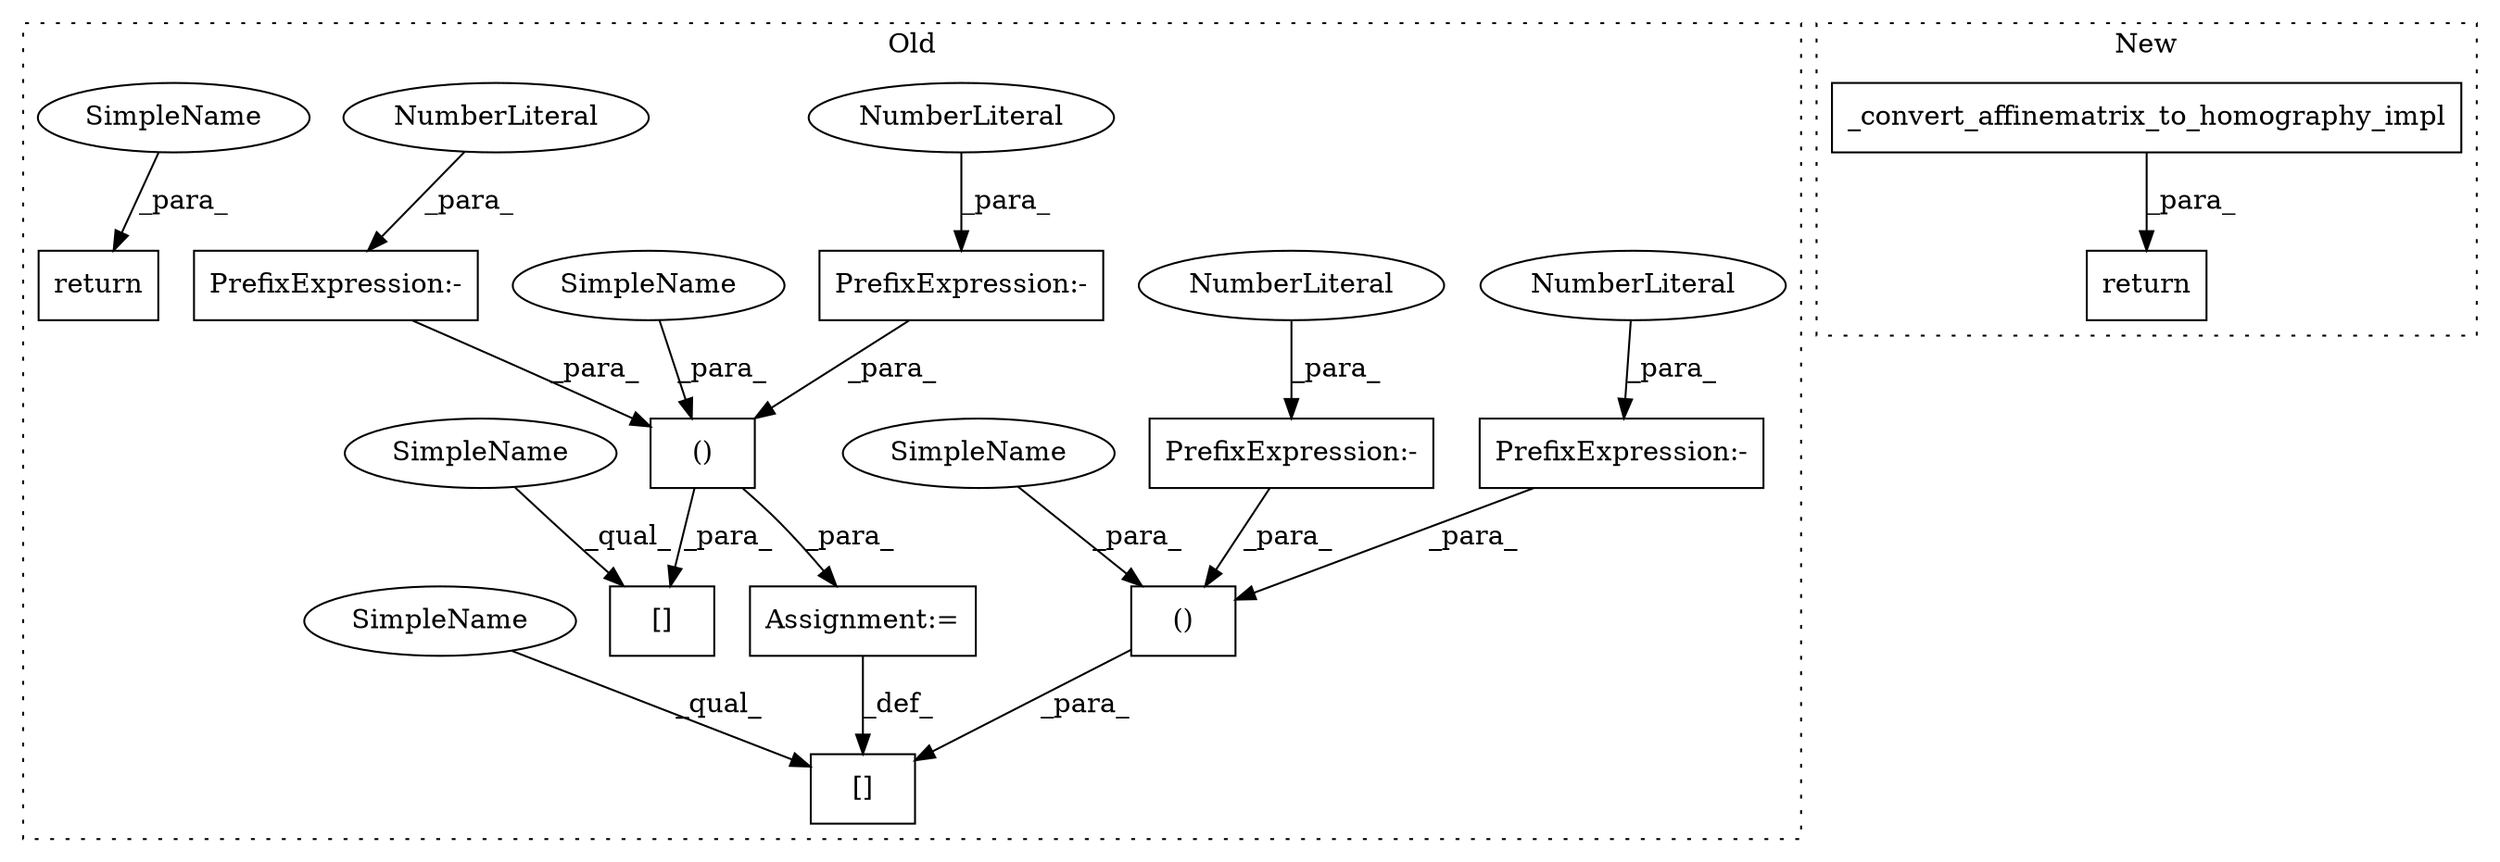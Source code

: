digraph G {
subgraph cluster0 {
1 [label="()" a="106" s="2907" l="40" shape="box"];
3 [label="[]" a="2" s="2900,2947" l="7,2" shape="box"];
4 [label="()" a="106" s="2907" l="40" shape="box"];
5 [label="[]" a="2" s="2900,2947" l="7,2" shape="box"];
6 [label="PrefixExpression:-" a="38" s="2945" l="1" shape="box"];
7 [label="NumberLiteral" a="34" s="2946" l="1" shape="ellipse"];
8 [label="PrefixExpression:-" a="38" s="2930" l="1" shape="box"];
9 [label="NumberLiteral" a="34" s="2931" l="1" shape="ellipse"];
10 [label="PrefixExpression:-" a="38" s="2945" l="1" shape="box"];
11 [label="NumberLiteral" a="34" s="2946" l="1" shape="ellipse"];
12 [label="PrefixExpression:-" a="38" s="2930" l="1" shape="box"];
13 [label="NumberLiteral" a="34" s="2931" l="1" shape="ellipse"];
14 [label="Assignment:=" a="7" s="2949" l="2" shape="box"];
16 [label="return" a="41" s="2960" l="7" shape="box"];
17 [label="SimpleName" a="42" s="2907" l="10" shape="ellipse"];
18 [label="SimpleName" a="42" s="2907" l="10" shape="ellipse"];
19 [label="SimpleName" a="42" s="2900" l="1" shape="ellipse"];
20 [label="SimpleName" a="42" s="2967" l="1" shape="ellipse"];
21 [label="SimpleName" a="42" s="2900" l="1" shape="ellipse"];
label = "Old";
style="dotted";
}
subgraph cluster1 {
2 [label="_convert_affinematrix_to_homography_impl" a="32" s="3058,3100" l="41,1" shape="box"];
15 [label="return" a="41" s="3051" l="7" shape="box"];
label = "New";
style="dotted";
}
1 -> 5 [label="_para_"];
1 -> 14 [label="_para_"];
2 -> 15 [label="_para_"];
4 -> 3 [label="_para_"];
6 -> 4 [label="_para_"];
7 -> 6 [label="_para_"];
8 -> 4 [label="_para_"];
9 -> 8 [label="_para_"];
10 -> 1 [label="_para_"];
11 -> 10 [label="_para_"];
12 -> 1 [label="_para_"];
13 -> 12 [label="_para_"];
14 -> 3 [label="_def_"];
17 -> 1 [label="_para_"];
18 -> 4 [label="_para_"];
19 -> 5 [label="_qual_"];
20 -> 16 [label="_para_"];
21 -> 3 [label="_qual_"];
}